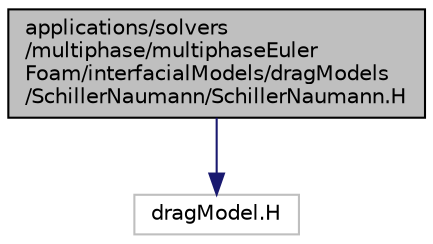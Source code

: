 digraph "applications/solvers/multiphase/multiphaseEulerFoam/interfacialModels/dragModels/SchillerNaumann/SchillerNaumann.H"
{
  bgcolor="transparent";
  edge [fontname="Helvetica",fontsize="10",labelfontname="Helvetica",labelfontsize="10"];
  node [fontname="Helvetica",fontsize="10",shape=record];
  Node0 [label="applications/solvers\l/multiphase/multiphaseEuler\lFoam/interfacialModels/dragModels\l/SchillerNaumann/SchillerNaumann.H",height=0.2,width=0.4,color="black", fillcolor="grey75", style="filled", fontcolor="black"];
  Node0 -> Node1 [color="midnightblue",fontsize="10",style="solid",fontname="Helvetica"];
  Node1 [label="dragModel.H",height=0.2,width=0.4,color="grey75"];
}
